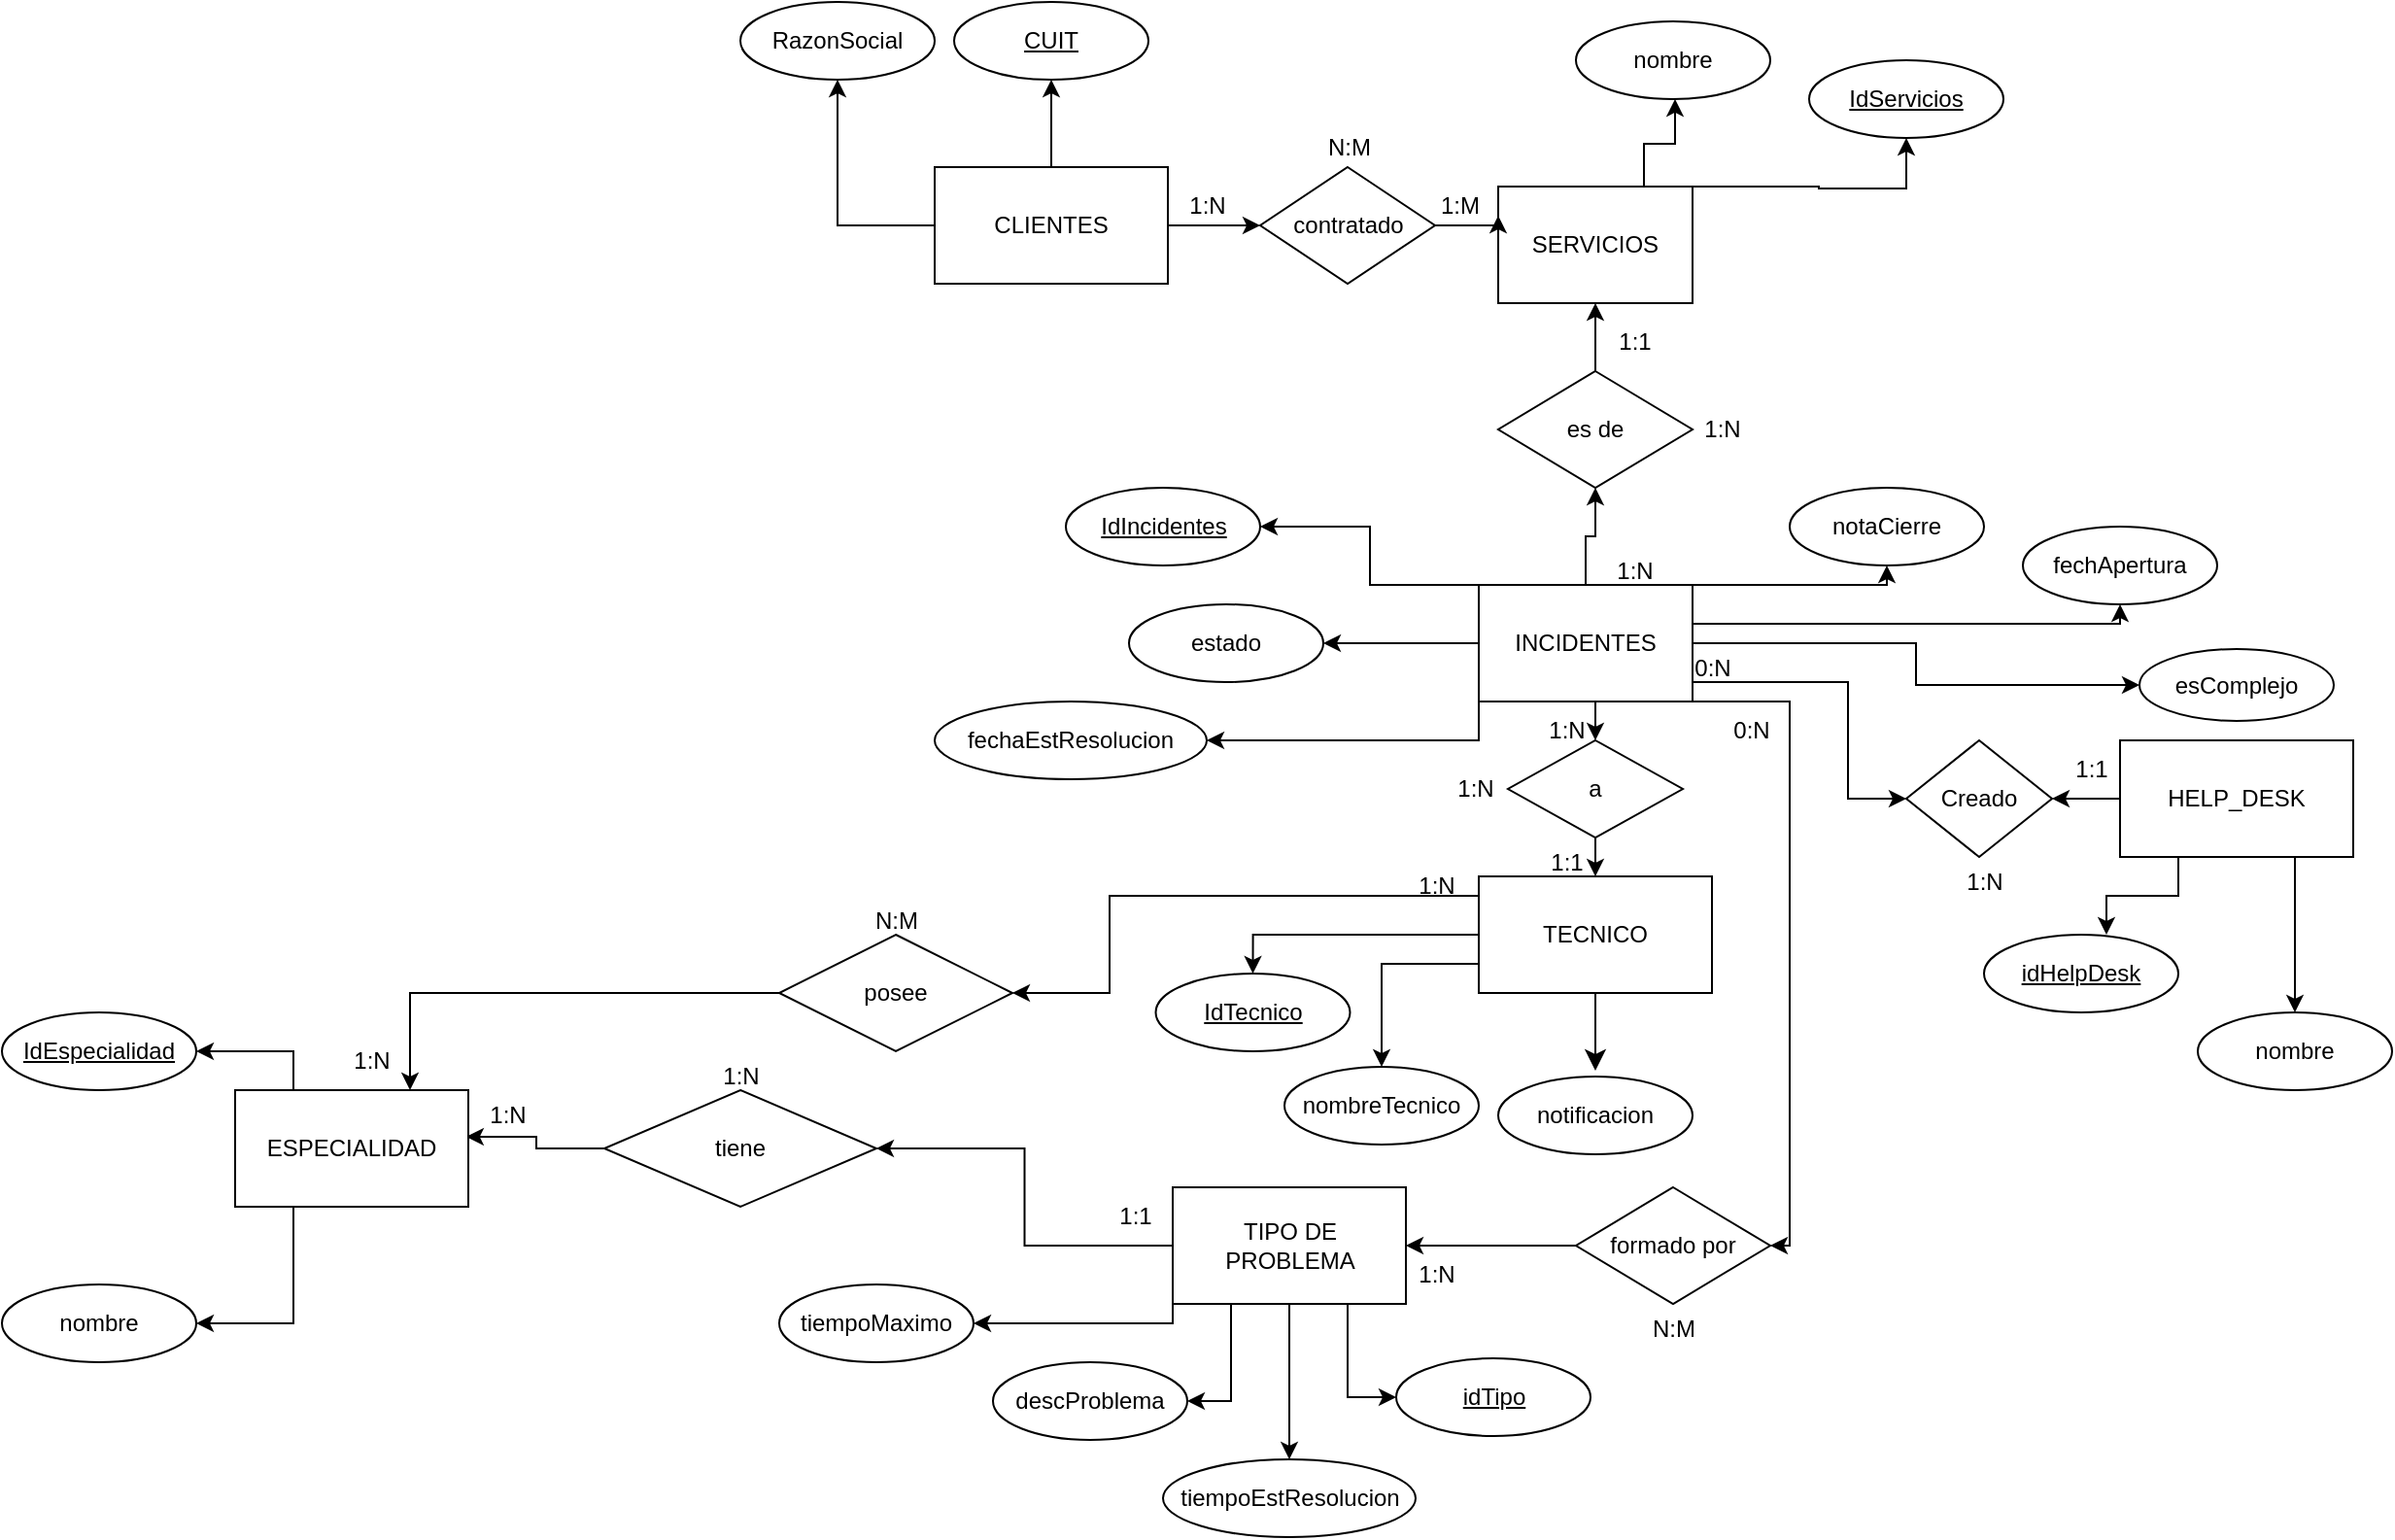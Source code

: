 <mxfile version="22.1.4" type="device">
  <diagram id="R2lEEEUBdFMjLlhIrx00" name="Page-1">
    <mxGraphModel dx="2201" dy="827" grid="1" gridSize="10" guides="1" tooltips="1" connect="1" arrows="1" fold="1" page="1" pageScale="1" pageWidth="850" pageHeight="1100" math="0" shadow="0" extFonts="Permanent Marker^https://fonts.googleapis.com/css?family=Permanent+Marker">
      <root>
        <mxCell id="0" />
        <mxCell id="1" parent="0" />
        <mxCell id="nkca7lePZG1rZRtynT3X-35" style="edgeStyle=orthogonalEdgeStyle;rounded=0;orthogonalLoop=1;jettySize=auto;html=1;exitX=0.5;exitY=0;exitDx=0;exitDy=0;entryX=0.5;entryY=1;entryDx=0;entryDy=0;" parent="1" source="nkca7lePZG1rZRtynT3X-1" target="nkca7lePZG1rZRtynT3X-28" edge="1">
          <mxGeometry relative="1" as="geometry" />
        </mxCell>
        <mxCell id="nkca7lePZG1rZRtynT3X-46" style="edgeStyle=orthogonalEdgeStyle;rounded=0;orthogonalLoop=1;jettySize=auto;html=1;exitX=0;exitY=0.5;exitDx=0;exitDy=0;entryX=1;entryY=0.5;entryDx=0;entryDy=0;" parent="1" source="nkca7lePZG1rZRtynT3X-1" target="nkca7lePZG1rZRtynT3X-41" edge="1">
          <mxGeometry relative="1" as="geometry">
            <Array as="points">
              <mxPoint x="380" y="620" />
              <mxPoint x="324" y="620" />
              <mxPoint x="324" y="590" />
            </Array>
          </mxGeometry>
        </mxCell>
        <mxCell id="nkca7lePZG1rZRtynT3X-53" style="edgeStyle=orthogonalEdgeStyle;rounded=0;orthogonalLoop=1;jettySize=auto;html=1;exitX=0.5;exitY=1;exitDx=0;exitDy=0;entryX=0.5;entryY=0;entryDx=0;entryDy=0;" parent="1" source="nkca7lePZG1rZRtynT3X-1" target="nkca7lePZG1rZRtynT3X-52" edge="1">
          <mxGeometry relative="1" as="geometry" />
        </mxCell>
        <mxCell id="nkca7lePZG1rZRtynT3X-60" style="edgeStyle=orthogonalEdgeStyle;rounded=0;orthogonalLoop=1;jettySize=auto;html=1;exitX=0;exitY=1;exitDx=0;exitDy=0;entryX=1;entryY=0.5;entryDx=0;entryDy=0;" parent="1" source="nkca7lePZG1rZRtynT3X-1" target="nkca7lePZG1rZRtynT3X-59" edge="1">
          <mxGeometry relative="1" as="geometry" />
        </mxCell>
        <mxCell id="nkca7lePZG1rZRtynT3X-72" style="edgeStyle=orthogonalEdgeStyle;rounded=0;orthogonalLoop=1;jettySize=auto;html=1;exitX=1;exitY=0.25;exitDx=0;exitDy=0;entryX=0.5;entryY=1;entryDx=0;entryDy=0;" parent="1" source="nkca7lePZG1rZRtynT3X-1" target="nkca7lePZG1rZRtynT3X-69" edge="1">
          <mxGeometry relative="1" as="geometry">
            <Array as="points">
              <mxPoint x="490" y="620" />
              <mxPoint x="590" y="620" />
            </Array>
          </mxGeometry>
        </mxCell>
        <mxCell id="nkca7lePZG1rZRtynT3X-75" style="edgeStyle=orthogonalEdgeStyle;rounded=0;orthogonalLoop=1;jettySize=auto;html=1;exitX=1;exitY=0.5;exitDx=0;exitDy=0;entryX=0.5;entryY=1;entryDx=0;entryDy=0;" parent="1" source="nkca7lePZG1rZRtynT3X-1" target="nkca7lePZG1rZRtynT3X-73" edge="1">
          <mxGeometry relative="1" as="geometry">
            <Array as="points">
              <mxPoint x="490" y="640" />
              <mxPoint x="710" y="640" />
            </Array>
          </mxGeometry>
        </mxCell>
        <mxCell id="nkca7lePZG1rZRtynT3X-82" style="edgeStyle=orthogonalEdgeStyle;rounded=0;orthogonalLoop=1;jettySize=auto;html=1;exitX=1;exitY=0.75;exitDx=0;exitDy=0;entryX=0;entryY=0.5;entryDx=0;entryDy=0;" parent="1" source="nkca7lePZG1rZRtynT3X-1" target="nkca7lePZG1rZRtynT3X-80" edge="1">
          <mxGeometry relative="1" as="geometry">
            <Array as="points">
              <mxPoint x="490" y="650" />
              <mxPoint x="605" y="650" />
              <mxPoint x="605" y="672" />
            </Array>
          </mxGeometry>
        </mxCell>
        <mxCell id="qWagboNVL4_WTNi-8dgY-55" style="edgeStyle=orthogonalEdgeStyle;rounded=0;orthogonalLoop=1;jettySize=auto;html=1;exitX=1;exitY=1;exitDx=0;exitDy=0;entryX=0;entryY=0.5;entryDx=0;entryDy=0;" parent="1" source="nkca7lePZG1rZRtynT3X-1" target="px97jL8eb0-ScUhYZCoK-27" edge="1">
          <mxGeometry relative="1" as="geometry">
            <mxPoint x="570" y="740" as="targetPoint" />
            <Array as="points">
              <mxPoint x="490" y="670" />
              <mxPoint x="570" y="670" />
              <mxPoint x="570" y="730" />
            </Array>
          </mxGeometry>
        </mxCell>
        <mxCell id="qWagboNVL4_WTNi-8dgY-58" style="edgeStyle=orthogonalEdgeStyle;rounded=0;orthogonalLoop=1;jettySize=auto;html=1;exitX=1;exitY=1;exitDx=0;exitDy=0;" parent="1" source="nkca7lePZG1rZRtynT3X-1" edge="1">
          <mxGeometry relative="1" as="geometry">
            <mxPoint x="530" y="960" as="targetPoint" />
            <Array as="points">
              <mxPoint x="540" y="680" />
            </Array>
          </mxGeometry>
        </mxCell>
        <mxCell id="qWagboNVL4_WTNi-8dgY-82" style="edgeStyle=orthogonalEdgeStyle;rounded=0;orthogonalLoop=1;jettySize=auto;html=1;exitX=0;exitY=0.5;exitDx=0;exitDy=0;entryX=1;entryY=0.5;entryDx=0;entryDy=0;" parent="1" source="nkca7lePZG1rZRtynT3X-1" target="nkca7lePZG1rZRtynT3X-61" edge="1">
          <mxGeometry relative="1" as="geometry" />
        </mxCell>
        <mxCell id="nkca7lePZG1rZRtynT3X-1" value="INCIDENTES" style="rounded=0;whiteSpace=wrap;html=1;" parent="1" vertex="1">
          <mxGeometry x="380" y="620" width="110" height="60" as="geometry" />
        </mxCell>
        <mxCell id="qWagboNVL4_WTNi-8dgY-50" style="edgeStyle=orthogonalEdgeStyle;rounded=0;orthogonalLoop=1;jettySize=auto;html=1;exitX=0.75;exitY=1;exitDx=0;exitDy=0;entryX=0.5;entryY=0;entryDx=0;entryDy=0;" parent="1" source="nkca7lePZG1rZRtynT3X-4" target="px97jL8eb0-ScUhYZCoK-20" edge="1">
          <mxGeometry relative="1" as="geometry" />
        </mxCell>
        <mxCell id="qWagboNVL4_WTNi-8dgY-52" style="edgeStyle=orthogonalEdgeStyle;rounded=0;orthogonalLoop=1;jettySize=auto;html=1;exitX=0;exitY=0.5;exitDx=0;exitDy=0;entryX=1;entryY=0.5;entryDx=0;entryDy=0;" parent="1" source="nkca7lePZG1rZRtynT3X-4" target="px97jL8eb0-ScUhYZCoK-27" edge="1">
          <mxGeometry relative="1" as="geometry" />
        </mxCell>
        <mxCell id="nkca7lePZG1rZRtynT3X-4" value="HELP_DESK" style="rounded=0;whiteSpace=wrap;html=1;" parent="1" vertex="1">
          <mxGeometry x="710" y="700" width="120" height="60" as="geometry" />
        </mxCell>
        <mxCell id="nkca7lePZG1rZRtynT3X-79" style="edgeStyle=orthogonalEdgeStyle;rounded=0;orthogonalLoop=1;jettySize=auto;html=1;exitX=0;exitY=0.75;exitDx=0;exitDy=0;" parent="1" source="nkca7lePZG1rZRtynT3X-5" target="nkca7lePZG1rZRtynT3X-76" edge="1">
          <mxGeometry relative="1" as="geometry" />
        </mxCell>
        <mxCell id="px97jL8eb0-ScUhYZCoK-46" style="edgeStyle=none;curved=1;rounded=0;orthogonalLoop=1;jettySize=auto;html=1;exitX=0.5;exitY=1;exitDx=0;exitDy=0;fontSize=12;startSize=8;endSize=8;" parent="1" source="nkca7lePZG1rZRtynT3X-5" edge="1">
          <mxGeometry relative="1" as="geometry">
            <mxPoint x="440" y="870" as="targetPoint" />
          </mxGeometry>
        </mxCell>
        <mxCell id="qWagboNVL4_WTNi-8dgY-43" style="edgeStyle=orthogonalEdgeStyle;rounded=0;orthogonalLoop=1;jettySize=auto;html=1;exitX=0;exitY=0.5;exitDx=0;exitDy=0;entryX=0.5;entryY=0;entryDx=0;entryDy=0;" parent="1" source="nkca7lePZG1rZRtynT3X-5" target="nkca7lePZG1rZRtynT3X-77" edge="1">
          <mxGeometry relative="1" as="geometry" />
        </mxCell>
        <mxCell id="qWagboNVL4_WTNi-8dgY-44" style="edgeStyle=orthogonalEdgeStyle;rounded=0;orthogonalLoop=1;jettySize=auto;html=1;exitX=0;exitY=0;exitDx=0;exitDy=0;entryX=1;entryY=0.5;entryDx=0;entryDy=0;" parent="1" source="nkca7lePZG1rZRtynT3X-5" target="qWagboNVL4_WTNi-8dgY-41" edge="1">
          <mxGeometry relative="1" as="geometry">
            <mxPoint x="160" y="840" as="targetPoint" />
            <Array as="points">
              <mxPoint x="380" y="780" />
              <mxPoint x="190" y="780" />
              <mxPoint x="190" y="830" />
            </Array>
          </mxGeometry>
        </mxCell>
        <mxCell id="nkca7lePZG1rZRtynT3X-5" value="TECNICO" style="rounded=0;whiteSpace=wrap;html=1;" parent="1" vertex="1">
          <mxGeometry x="380" y="770" width="120" height="60" as="geometry" />
        </mxCell>
        <mxCell id="nkca7lePZG1rZRtynT3X-21" style="edgeStyle=orthogonalEdgeStyle;rounded=0;orthogonalLoop=1;jettySize=auto;html=1;exitX=1;exitY=0.5;exitDx=0;exitDy=0;entryX=0;entryY=0.5;entryDx=0;entryDy=0;" parent="1" source="nkca7lePZG1rZRtynT3X-7" target="nkca7lePZG1rZRtynT3X-20" edge="1">
          <mxGeometry relative="1" as="geometry" />
        </mxCell>
        <mxCell id="px97jL8eb0-ScUhYZCoK-1" style="edgeStyle=orthogonalEdgeStyle;rounded=0;orthogonalLoop=1;jettySize=auto;html=1;exitX=0;exitY=0.5;exitDx=0;exitDy=0;entryX=0.5;entryY=1;entryDx=0;entryDy=0;" parent="1" source="nkca7lePZG1rZRtynT3X-7" target="nkca7lePZG1rZRtynT3X-15" edge="1">
          <mxGeometry relative="1" as="geometry" />
        </mxCell>
        <mxCell id="px97jL8eb0-ScUhYZCoK-2" style="edgeStyle=orthogonalEdgeStyle;rounded=0;orthogonalLoop=1;jettySize=auto;html=1;exitX=0.5;exitY=0;exitDx=0;exitDy=0;entryX=0.5;entryY=1;entryDx=0;entryDy=0;" parent="1" source="nkca7lePZG1rZRtynT3X-7" target="nkca7lePZG1rZRtynT3X-14" edge="1">
          <mxGeometry relative="1" as="geometry" />
        </mxCell>
        <mxCell id="nkca7lePZG1rZRtynT3X-7" value="CLIENTES" style="rounded=0;whiteSpace=wrap;html=1;" parent="1" vertex="1">
          <mxGeometry x="100" y="405" width="120" height="60" as="geometry" />
        </mxCell>
        <mxCell id="nkca7lePZG1rZRtynT3X-14" value="CUIT" style="ellipse;whiteSpace=wrap;html=1;align=center;fontStyle=4;" parent="1" vertex="1">
          <mxGeometry x="110" y="320" width="100" height="40" as="geometry" />
        </mxCell>
        <mxCell id="nkca7lePZG1rZRtynT3X-15" value="RazonSocial" style="ellipse;whiteSpace=wrap;html=1;align=center;" parent="1" vertex="1">
          <mxGeometry y="320" width="100" height="40" as="geometry" />
        </mxCell>
        <mxCell id="qWagboNVL4_WTNi-8dgY-78" style="edgeStyle=orthogonalEdgeStyle;rounded=0;orthogonalLoop=1;jettySize=auto;html=1;exitX=1;exitY=0;exitDx=0;exitDy=0;entryX=0.5;entryY=1;entryDx=0;entryDy=0;" parent="1" source="nkca7lePZG1rZRtynT3X-18" target="qWagboNVL4_WTNi-8dgY-72" edge="1">
          <mxGeometry relative="1" as="geometry">
            <mxPoint x="620" y="415" as="targetPoint" />
            <Array as="points">
              <mxPoint x="555" y="415" />
              <mxPoint x="555" y="416" />
              <mxPoint x="600" y="416" />
            </Array>
          </mxGeometry>
        </mxCell>
        <mxCell id="qWagboNVL4_WTNi-8dgY-79" style="edgeStyle=orthogonalEdgeStyle;rounded=0;orthogonalLoop=1;jettySize=auto;html=1;exitX=0.75;exitY=0;exitDx=0;exitDy=0;" parent="1" source="nkca7lePZG1rZRtynT3X-18" target="qWagboNVL4_WTNi-8dgY-83" edge="1">
          <mxGeometry relative="1" as="geometry">
            <mxPoint x="480" y="370" as="targetPoint" />
            <Array as="points">
              <mxPoint x="465" y="393" />
              <mxPoint x="481" y="393" />
            </Array>
          </mxGeometry>
        </mxCell>
        <mxCell id="nkca7lePZG1rZRtynT3X-18" value="SERVICIOS" style="whiteSpace=wrap;html=1;align=center;" parent="1" vertex="1">
          <mxGeometry x="390" y="415" width="100" height="60" as="geometry" />
        </mxCell>
        <mxCell id="nkca7lePZG1rZRtynT3X-105" style="edgeStyle=orthogonalEdgeStyle;rounded=0;orthogonalLoop=1;jettySize=auto;html=1;exitX=1;exitY=0.5;exitDx=0;exitDy=0;entryX=0;entryY=0.25;entryDx=0;entryDy=0;" parent="1" source="nkca7lePZG1rZRtynT3X-20" target="nkca7lePZG1rZRtynT3X-18" edge="1">
          <mxGeometry relative="1" as="geometry" />
        </mxCell>
        <mxCell id="nkca7lePZG1rZRtynT3X-20" value="contratado" style="shape=rhombus;perimeter=rhombusPerimeter;whiteSpace=wrap;html=1;align=center;" parent="1" vertex="1">
          <mxGeometry x="267.5" y="405" width="90" height="60" as="geometry" />
        </mxCell>
        <mxCell id="nkca7lePZG1rZRtynT3X-24" value="1:N" style="text;html=1;align=center;verticalAlign=middle;resizable=0;points=[];autosize=1;strokeColor=none;fillColor=none;" parent="1" vertex="1">
          <mxGeometry x="220" y="410" width="40" height="30" as="geometry" />
        </mxCell>
        <mxCell id="nkca7lePZG1rZRtynT3X-26" value="1:M" style="text;html=1;align=center;verticalAlign=middle;resizable=0;points=[];autosize=1;strokeColor=none;fillColor=none;" parent="1" vertex="1">
          <mxGeometry x="350" y="410" width="40" height="30" as="geometry" />
        </mxCell>
        <mxCell id="nkca7lePZG1rZRtynT3X-27" value="N:M" style="text;html=1;align=center;verticalAlign=middle;resizable=0;points=[];autosize=1;strokeColor=none;fillColor=none;" parent="1" vertex="1">
          <mxGeometry x="287.5" y="380" width="50" height="30" as="geometry" />
        </mxCell>
        <mxCell id="nkca7lePZG1rZRtynT3X-34" style="edgeStyle=orthogonalEdgeStyle;rounded=0;orthogonalLoop=1;jettySize=auto;html=1;exitX=0.5;exitY=0;exitDx=0;exitDy=0;entryX=0.5;entryY=1;entryDx=0;entryDy=0;" parent="1" source="nkca7lePZG1rZRtynT3X-28" target="nkca7lePZG1rZRtynT3X-18" edge="1">
          <mxGeometry relative="1" as="geometry" />
        </mxCell>
        <mxCell id="nkca7lePZG1rZRtynT3X-28" value="es de" style="shape=rhombus;perimeter=rhombusPerimeter;whiteSpace=wrap;html=1;align=center;" parent="1" vertex="1">
          <mxGeometry x="390" y="510" width="100" height="60" as="geometry" />
        </mxCell>
        <mxCell id="nkca7lePZG1rZRtynT3X-36" value="1:1" style="text;html=1;align=center;verticalAlign=middle;resizable=0;points=[];autosize=1;strokeColor=none;fillColor=none;" parent="1" vertex="1">
          <mxGeometry x="440" y="480" width="40" height="30" as="geometry" />
        </mxCell>
        <mxCell id="nkca7lePZG1rZRtynT3X-37" value="1:N" style="text;html=1;align=center;verticalAlign=middle;resizable=0;points=[];autosize=1;strokeColor=none;fillColor=none;" parent="1" vertex="1">
          <mxGeometry x="440" y="598" width="40" height="30" as="geometry" />
        </mxCell>
        <mxCell id="nkca7lePZG1rZRtynT3X-38" value="1:N" style="text;html=1;align=center;verticalAlign=middle;resizable=0;points=[];autosize=1;strokeColor=none;fillColor=none;" parent="1" vertex="1">
          <mxGeometry x="485" y="525" width="40" height="30" as="geometry" />
        </mxCell>
        <mxCell id="nkca7lePZG1rZRtynT3X-41" value="IdIncidentes" style="ellipse;whiteSpace=wrap;html=1;align=center;fontStyle=4;" parent="1" vertex="1">
          <mxGeometry x="167.5" y="570" width="100" height="40" as="geometry" />
        </mxCell>
        <mxCell id="nkca7lePZG1rZRtynT3X-55" style="edgeStyle=orthogonalEdgeStyle;rounded=0;orthogonalLoop=1;jettySize=auto;html=1;exitX=0.5;exitY=1;exitDx=0;exitDy=0;entryX=0.5;entryY=0;entryDx=0;entryDy=0;" parent="1" source="nkca7lePZG1rZRtynT3X-52" target="nkca7lePZG1rZRtynT3X-5" edge="1">
          <mxGeometry relative="1" as="geometry" />
        </mxCell>
        <mxCell id="nkca7lePZG1rZRtynT3X-52" value="a" style="shape=rhombus;perimeter=rhombusPerimeter;whiteSpace=wrap;html=1;align=center;" parent="1" vertex="1">
          <mxGeometry x="395" y="700" width="90" height="50" as="geometry" />
        </mxCell>
        <mxCell id="nkca7lePZG1rZRtynT3X-56" value="1:1" style="text;html=1;align=center;verticalAlign=middle;resizable=0;points=[];autosize=1;strokeColor=none;fillColor=none;" parent="1" vertex="1">
          <mxGeometry x="405" y="748" width="40" height="30" as="geometry" />
        </mxCell>
        <mxCell id="nkca7lePZG1rZRtynT3X-57" value="1:N" style="text;html=1;align=center;verticalAlign=middle;resizable=0;points=[];autosize=1;strokeColor=none;fillColor=none;" parent="1" vertex="1">
          <mxGeometry x="405" y="680" width="40" height="30" as="geometry" />
        </mxCell>
        <mxCell id="nkca7lePZG1rZRtynT3X-58" value="1:N" style="text;html=1;align=center;verticalAlign=middle;resizable=0;points=[];autosize=1;strokeColor=none;fillColor=none;" parent="1" vertex="1">
          <mxGeometry x="357.5" y="710" width="40" height="30" as="geometry" />
        </mxCell>
        <mxCell id="nkca7lePZG1rZRtynT3X-59" value="fechaEstResolucion" style="ellipse;whiteSpace=wrap;html=1;align=center;" parent="1" vertex="1">
          <mxGeometry x="100" y="680" width="140" height="40" as="geometry" />
        </mxCell>
        <mxCell id="nkca7lePZG1rZRtynT3X-61" value="estado" style="ellipse;whiteSpace=wrap;html=1;align=center;" parent="1" vertex="1">
          <mxGeometry x="200" y="630" width="100" height="40" as="geometry" />
        </mxCell>
        <mxCell id="nkca7lePZG1rZRtynT3X-69" value="notaCierre" style="ellipse;whiteSpace=wrap;html=1;align=center;" parent="1" vertex="1">
          <mxGeometry x="540" y="570" width="100" height="40" as="geometry" />
        </mxCell>
        <mxCell id="nkca7lePZG1rZRtynT3X-73" value="fechApertura" style="ellipse;whiteSpace=wrap;html=1;align=center;" parent="1" vertex="1">
          <mxGeometry x="660" y="590" width="100" height="40" as="geometry" />
        </mxCell>
        <mxCell id="nkca7lePZG1rZRtynT3X-76" value="nombreTecnico" style="ellipse;whiteSpace=wrap;html=1;align=center;" parent="1" vertex="1">
          <mxGeometry x="280" y="868" width="100" height="40" as="geometry" />
        </mxCell>
        <mxCell id="nkca7lePZG1rZRtynT3X-77" value="IdTecnico" style="ellipse;whiteSpace=wrap;html=1;align=center;fontStyle=4;" parent="1" vertex="1">
          <mxGeometry x="213.75" y="820" width="100" height="40" as="geometry" />
        </mxCell>
        <mxCell id="nkca7lePZG1rZRtynT3X-80" value="esComplejo" style="ellipse;whiteSpace=wrap;html=1;align=center;" parent="1" vertex="1">
          <mxGeometry x="720" y="653" width="100" height="37" as="geometry" />
        </mxCell>
        <mxCell id="px97jL8eb0-ScUhYZCoK-9" style="edgeStyle=none;curved=1;rounded=0;orthogonalLoop=1;jettySize=auto;html=1;exitX=1;exitY=0.5;exitDx=0;exitDy=0;fontSize=12;startSize=8;endSize=8;" parent="1" edge="1">
          <mxGeometry relative="1" as="geometry">
            <mxPoint x="70" y="820" as="sourcePoint" />
            <mxPoint x="70" y="820" as="targetPoint" />
          </mxGeometry>
        </mxCell>
        <mxCell id="px97jL8eb0-ScUhYZCoK-20" value="nombre" style="ellipse;whiteSpace=wrap;html=1;align=center;" parent="1" vertex="1">
          <mxGeometry x="750" y="840" width="100" height="40" as="geometry" />
        </mxCell>
        <mxCell id="px97jL8eb0-ScUhYZCoK-27" value="Creado" style="shape=rhombus;perimeter=rhombusPerimeter;whiteSpace=wrap;html=1;align=center;" parent="1" vertex="1">
          <mxGeometry x="600" y="700" width="75" height="60" as="geometry" />
        </mxCell>
        <mxCell id="px97jL8eb0-ScUhYZCoK-45" value="notificacion" style="ellipse;whiteSpace=wrap;html=1;align=center;" parent="1" vertex="1">
          <mxGeometry x="390" y="873" width="100" height="40" as="geometry" />
        </mxCell>
        <mxCell id="qWagboNVL4_WTNi-8dgY-3" value="descProblema" style="ellipse;whiteSpace=wrap;html=1;align=center;" parent="1" vertex="1">
          <mxGeometry x="130" y="1020" width="100" height="40" as="geometry" />
        </mxCell>
        <mxCell id="qWagboNVL4_WTNi-8dgY-37" style="edgeStyle=orthogonalEdgeStyle;rounded=0;orthogonalLoop=1;jettySize=auto;html=1;exitX=0;exitY=0.5;exitDx=0;exitDy=0;entryX=1;entryY=0.5;entryDx=0;entryDy=0;" parent="1" source="qWagboNVL4_WTNi-8dgY-14" target="qWagboNVL4_WTNi-8dgY-15" edge="1">
          <mxGeometry relative="1" as="geometry" />
        </mxCell>
        <mxCell id="qWagboNVL4_WTNi-8dgY-42" style="edgeStyle=orthogonalEdgeStyle;rounded=0;orthogonalLoop=1;jettySize=auto;html=1;exitX=0.25;exitY=1;exitDx=0;exitDy=0;entryX=1;entryY=0.5;entryDx=0;entryDy=0;" parent="1" source="qWagboNVL4_WTNi-8dgY-14" target="qWagboNVL4_WTNi-8dgY-3" edge="1">
          <mxGeometry relative="1" as="geometry" />
        </mxCell>
        <mxCell id="qWagboNVL4_WTNi-8dgY-88" style="edgeStyle=orthogonalEdgeStyle;rounded=0;orthogonalLoop=1;jettySize=auto;html=1;exitX=0.5;exitY=1;exitDx=0;exitDy=0;entryX=0.5;entryY=0;entryDx=0;entryDy=0;" parent="1" source="qWagboNVL4_WTNi-8dgY-14" target="qWagboNVL4_WTNi-8dgY-86" edge="1">
          <mxGeometry relative="1" as="geometry" />
        </mxCell>
        <mxCell id="qWagboNVL4_WTNi-8dgY-89" style="edgeStyle=orthogonalEdgeStyle;rounded=0;orthogonalLoop=1;jettySize=auto;html=1;exitX=0.75;exitY=1;exitDx=0;exitDy=0;entryX=0;entryY=0.5;entryDx=0;entryDy=0;" parent="1" source="qWagboNVL4_WTNi-8dgY-14" target="qWagboNVL4_WTNi-8dgY-85" edge="1">
          <mxGeometry relative="1" as="geometry" />
        </mxCell>
        <mxCell id="qWagboNVL4_WTNi-8dgY-91" style="edgeStyle=orthogonalEdgeStyle;rounded=0;orthogonalLoop=1;jettySize=auto;html=1;exitX=0;exitY=1;exitDx=0;exitDy=0;entryX=1;entryY=0.5;entryDx=0;entryDy=0;" parent="1" source="qWagboNVL4_WTNi-8dgY-14" target="qWagboNVL4_WTNi-8dgY-90" edge="1">
          <mxGeometry relative="1" as="geometry">
            <Array as="points">
              <mxPoint x="223" y="1000" />
              <mxPoint x="130" y="1000" />
            </Array>
          </mxGeometry>
        </mxCell>
        <mxCell id="qWagboNVL4_WTNi-8dgY-14" value="TIPO DE PROBLEMA" style="rounded=0;whiteSpace=wrap;html=1;" parent="1" vertex="1">
          <mxGeometry x="222.5" y="930" width="120" height="60" as="geometry" />
        </mxCell>
        <mxCell id="qWagboNVL4_WTNi-8dgY-31" style="edgeStyle=orthogonalEdgeStyle;rounded=0;orthogonalLoop=1;jettySize=auto;html=1;exitX=0;exitY=0.5;exitDx=0;exitDy=0;entryX=0.991;entryY=0.4;entryDx=0;entryDy=0;entryPerimeter=0;" parent="1" source="qWagboNVL4_WTNi-8dgY-15" target="qWagboNVL4_WTNi-8dgY-24" edge="1">
          <mxGeometry relative="1" as="geometry" />
        </mxCell>
        <mxCell id="qWagboNVL4_WTNi-8dgY-15" value="tiene" style="shape=rhombus;perimeter=rhombusPerimeter;whiteSpace=wrap;html=1;align=center;" parent="1" vertex="1">
          <mxGeometry x="-70" y="880" width="140" height="60" as="geometry" />
        </mxCell>
        <mxCell id="qWagboNVL4_WTNi-8dgY-35" style="edgeStyle=orthogonalEdgeStyle;rounded=0;orthogonalLoop=1;jettySize=auto;html=1;exitX=0.25;exitY=1;exitDx=0;exitDy=0;entryX=1;entryY=0.5;entryDx=0;entryDy=0;" parent="1" source="qWagboNVL4_WTNi-8dgY-24" target="qWagboNVL4_WTNi-8dgY-27" edge="1">
          <mxGeometry relative="1" as="geometry" />
        </mxCell>
        <mxCell id="qWagboNVL4_WTNi-8dgY-36" style="edgeStyle=orthogonalEdgeStyle;rounded=0;orthogonalLoop=1;jettySize=auto;html=1;exitX=0.25;exitY=0;exitDx=0;exitDy=0;entryX=1;entryY=0.5;entryDx=0;entryDy=0;" parent="1" source="qWagboNVL4_WTNi-8dgY-24" target="qWagboNVL4_WTNi-8dgY-26" edge="1">
          <mxGeometry relative="1" as="geometry" />
        </mxCell>
        <mxCell id="qWagboNVL4_WTNi-8dgY-24" value="ESPECIALIDAD" style="rounded=0;whiteSpace=wrap;html=1;" parent="1" vertex="1">
          <mxGeometry x="-260" y="880" width="120" height="60" as="geometry" />
        </mxCell>
        <mxCell id="qWagboNVL4_WTNi-8dgY-26" value="IdEspecialidad" style="ellipse;whiteSpace=wrap;html=1;align=center;fontStyle=4;" parent="1" vertex="1">
          <mxGeometry x="-380" y="840" width="100" height="40" as="geometry" />
        </mxCell>
        <mxCell id="qWagboNVL4_WTNi-8dgY-27" value="nombre" style="ellipse;whiteSpace=wrap;html=1;align=center;" parent="1" vertex="1">
          <mxGeometry x="-380" y="980" width="100" height="40" as="geometry" />
        </mxCell>
        <mxCell id="qWagboNVL4_WTNi-8dgY-38" value="1:N" style="text;html=1;align=center;verticalAlign=middle;resizable=0;points=[];autosize=1;strokeColor=none;fillColor=none;" parent="1" vertex="1">
          <mxGeometry x="-140" y="878" width="40" height="30" as="geometry" />
        </mxCell>
        <mxCell id="qWagboNVL4_WTNi-8dgY-39" value="1:1" style="text;html=1;align=center;verticalAlign=middle;resizable=0;points=[];autosize=1;strokeColor=none;fillColor=none;" parent="1" vertex="1">
          <mxGeometry x="182.5" y="930" width="40" height="30" as="geometry" />
        </mxCell>
        <mxCell id="qWagboNVL4_WTNi-8dgY-40" value="1:N" style="text;html=1;align=center;verticalAlign=middle;resizable=0;points=[];autosize=1;strokeColor=none;fillColor=none;" parent="1" vertex="1">
          <mxGeometry x="-20" y="858" width="40" height="30" as="geometry" />
        </mxCell>
        <mxCell id="qWagboNVL4_WTNi-8dgY-45" style="edgeStyle=orthogonalEdgeStyle;rounded=0;orthogonalLoop=1;jettySize=auto;html=1;exitX=0;exitY=0.5;exitDx=0;exitDy=0;entryX=0.75;entryY=0;entryDx=0;entryDy=0;" parent="1" source="qWagboNVL4_WTNi-8dgY-41" target="qWagboNVL4_WTNi-8dgY-24" edge="1">
          <mxGeometry relative="1" as="geometry" />
        </mxCell>
        <mxCell id="qWagboNVL4_WTNi-8dgY-41" value="posee" style="shape=rhombus;perimeter=rhombusPerimeter;whiteSpace=wrap;html=1;align=center;" parent="1" vertex="1">
          <mxGeometry x="20" y="800" width="120" height="60" as="geometry" />
        </mxCell>
        <mxCell id="qWagboNVL4_WTNi-8dgY-46" value="N:M" style="text;html=1;align=center;verticalAlign=middle;resizable=0;points=[];autosize=1;strokeColor=none;fillColor=none;" parent="1" vertex="1">
          <mxGeometry x="55" y="778" width="50" height="30" as="geometry" />
        </mxCell>
        <mxCell id="qWagboNVL4_WTNi-8dgY-47" value="1:N" style="text;html=1;align=center;verticalAlign=middle;resizable=0;points=[];autosize=1;strokeColor=none;fillColor=none;" parent="1" vertex="1">
          <mxGeometry x="-210" y="850" width="40" height="30" as="geometry" />
        </mxCell>
        <mxCell id="qWagboNVL4_WTNi-8dgY-48" value="1:N" style="text;html=1;align=center;verticalAlign=middle;resizable=0;points=[];autosize=1;strokeColor=none;fillColor=none;" parent="1" vertex="1">
          <mxGeometry x="337.5" y="760" width="40" height="30" as="geometry" />
        </mxCell>
        <mxCell id="qWagboNVL4_WTNi-8dgY-60" style="edgeStyle=orthogonalEdgeStyle;rounded=0;orthogonalLoop=1;jettySize=auto;html=1;exitX=0;exitY=0.5;exitDx=0;exitDy=0;entryX=1;entryY=0.5;entryDx=0;entryDy=0;" parent="1" source="qWagboNVL4_WTNi-8dgY-59" target="qWagboNVL4_WTNi-8dgY-14" edge="1">
          <mxGeometry relative="1" as="geometry" />
        </mxCell>
        <mxCell id="qWagboNVL4_WTNi-8dgY-59" value="formado por" style="shape=rhombus;perimeter=rhombusPerimeter;whiteSpace=wrap;html=1;align=center;" parent="1" vertex="1">
          <mxGeometry x="430" y="930" width="100" height="60" as="geometry" />
        </mxCell>
        <mxCell id="qWagboNVL4_WTNi-8dgY-61" value="1:N" style="text;html=1;align=center;verticalAlign=middle;resizable=0;points=[];autosize=1;strokeColor=none;fillColor=none;" parent="1" vertex="1">
          <mxGeometry x="337.5" y="960" width="40" height="30" as="geometry" />
        </mxCell>
        <mxCell id="qWagboNVL4_WTNi-8dgY-62" value="0:N" style="text;html=1;align=center;verticalAlign=middle;resizable=0;points=[];autosize=1;strokeColor=none;fillColor=none;" parent="1" vertex="1">
          <mxGeometry x="500" y="680" width="40" height="30" as="geometry" />
        </mxCell>
        <mxCell id="qWagboNVL4_WTNi-8dgY-63" value="N:M" style="text;html=1;align=center;verticalAlign=middle;resizable=0;points=[];autosize=1;strokeColor=none;fillColor=none;" parent="1" vertex="1">
          <mxGeometry x="455" y="988" width="50" height="30" as="geometry" />
        </mxCell>
        <mxCell id="qWagboNVL4_WTNi-8dgY-65" value="1:1" style="text;html=1;align=center;verticalAlign=middle;resizable=0;points=[];autosize=1;strokeColor=none;fillColor=none;" parent="1" vertex="1">
          <mxGeometry x="675" y="700" width="40" height="30" as="geometry" />
        </mxCell>
        <mxCell id="qWagboNVL4_WTNi-8dgY-66" value="0:N" style="text;html=1;align=center;verticalAlign=middle;resizable=0;points=[];autosize=1;strokeColor=none;fillColor=none;" parent="1" vertex="1">
          <mxGeometry x="480" y="648" width="40" height="30" as="geometry" />
        </mxCell>
        <mxCell id="qWagboNVL4_WTNi-8dgY-67" value="1:N" style="text;html=1;align=center;verticalAlign=middle;resizable=0;points=[];autosize=1;strokeColor=none;fillColor=none;" parent="1" vertex="1">
          <mxGeometry x="620" y="758" width="40" height="30" as="geometry" />
        </mxCell>
        <mxCell id="qWagboNVL4_WTNi-8dgY-72" value="IdServicios" style="ellipse;whiteSpace=wrap;html=1;align=center;fontStyle=4;" parent="1" vertex="1">
          <mxGeometry x="550" y="350" width="100" height="40" as="geometry" />
        </mxCell>
        <mxCell id="qWagboNVL4_WTNi-8dgY-83" value="nombre" style="ellipse;whiteSpace=wrap;html=1;align=center;" parent="1" vertex="1">
          <mxGeometry x="430" y="330" width="100" height="40" as="geometry" />
        </mxCell>
        <mxCell id="qWagboNVL4_WTNi-8dgY-85" value="idTipo" style="ellipse;whiteSpace=wrap;html=1;align=center;fontStyle=4;" parent="1" vertex="1">
          <mxGeometry x="337.5" y="1018" width="100" height="40" as="geometry" />
        </mxCell>
        <mxCell id="qWagboNVL4_WTNi-8dgY-86" value="tiempoEstResolucion" style="ellipse;whiteSpace=wrap;html=1;align=center;" parent="1" vertex="1">
          <mxGeometry x="217.5" y="1070" width="130" height="40" as="geometry" />
        </mxCell>
        <mxCell id="qWagboNVL4_WTNi-8dgY-90" value="tiempoMaximo" style="ellipse;whiteSpace=wrap;html=1;align=center;" parent="1" vertex="1">
          <mxGeometry x="20" y="980" width="100" height="40" as="geometry" />
        </mxCell>
        <mxCell id="qWagboNVL4_WTNi-8dgY-92" value="idHelpDesk" style="ellipse;whiteSpace=wrap;html=1;align=center;fontStyle=4;" parent="1" vertex="1">
          <mxGeometry x="640" y="800" width="100" height="40" as="geometry" />
        </mxCell>
        <mxCell id="qWagboNVL4_WTNi-8dgY-94" style="edgeStyle=orthogonalEdgeStyle;rounded=0;orthogonalLoop=1;jettySize=auto;html=1;exitX=0.25;exitY=1;exitDx=0;exitDy=0;entryX=0.63;entryY=0;entryDx=0;entryDy=0;entryPerimeter=0;" parent="1" source="nkca7lePZG1rZRtynT3X-4" target="qWagboNVL4_WTNi-8dgY-92" edge="1">
          <mxGeometry relative="1" as="geometry" />
        </mxCell>
      </root>
    </mxGraphModel>
  </diagram>
</mxfile>
